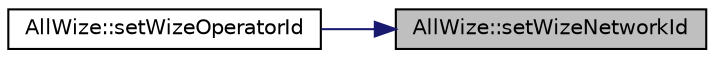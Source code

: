 digraph "AllWize::setWizeNetworkId"
{
 // LATEX_PDF_SIZE
  edge [fontname="Helvetica",fontsize="10",labelfontname="Helvetica",labelfontsize="10"];
  node [fontname="Helvetica",fontsize="10",shape=record];
  rankdir="RL";
  Node1 [label="AllWize::setWizeNetworkId",height=0.2,width=0.4,color="black", fillcolor="grey75", style="filled", fontcolor="black",tooltip="Sets the wize network ID field in the transpoprt layer."];
  Node1 -> Node2 [dir="back",color="midnightblue",fontsize="10",style="solid",fontname="Helvetica"];
  Node2 [label="AllWize::setWizeOperatorId",height=0.2,width=0.4,color="black", fillcolor="white", style="filled",URL="$classAllWize.html#aeccd8623699f69308b28717abc30f14c",tooltip="Use AllWize::setWizeNetworkId instead."];
}
